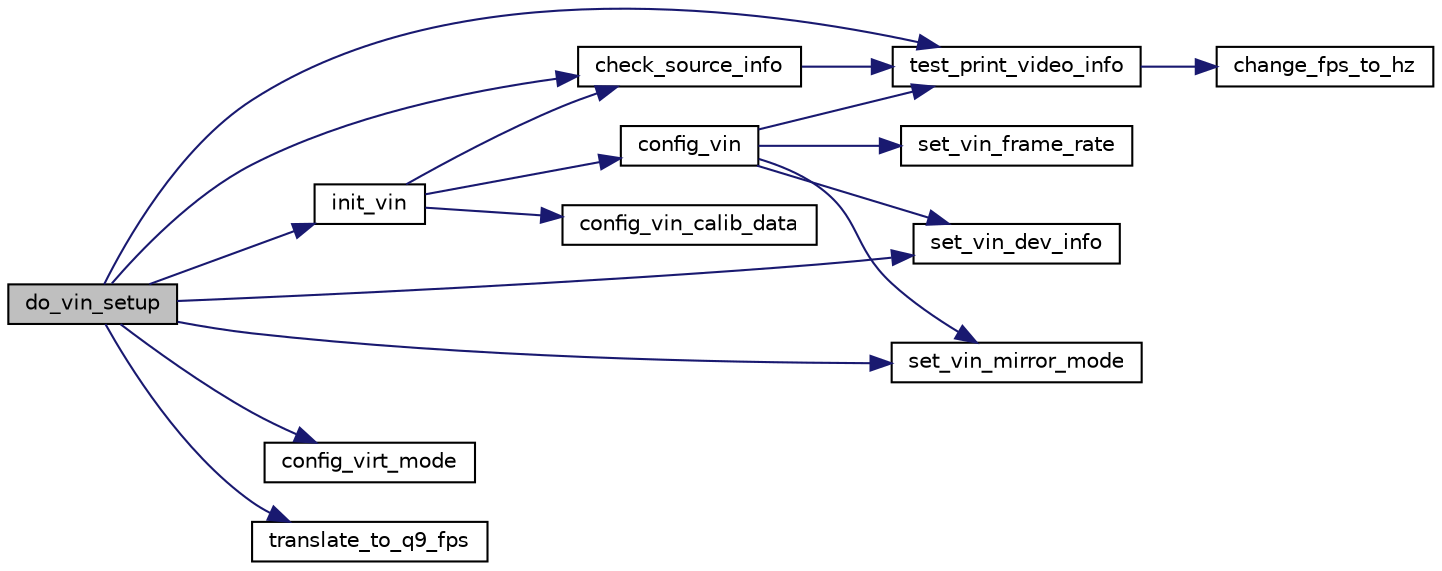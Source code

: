 digraph "do_vin_setup"
{
 // INTERACTIVE_SVG=YES
 // LATEX_PDF_SIZE
  bgcolor="transparent";
  edge [fontname="Helvetica",fontsize="10",labelfontname="Helvetica",labelfontsize="10"];
  node [fontname="Helvetica",fontsize="10",shape=record];
  rankdir="LR";
  Node1 [label="do_vin_setup",height=0.2,width=0.4,color="black", fillcolor="grey75", style="filled", fontcolor="black",tooltip=" "];
  Node1 -> Node2 [color="midnightblue",fontsize="10",style="solid",fontname="Helvetica"];
  Node2 [label="check_source_info",height=0.2,width=0.4,color="black",URL="$d4/daa/vin__init_8c.html#a74f50c133d1a3b813f8108315733790d",tooltip=" "];
  Node2 -> Node3 [color="midnightblue",fontsize="10",style="solid",fontname="Helvetica"];
  Node3 [label="test_print_video_info",height=0.2,width=0.4,color="black",URL="$d4/daa/vin__init_8c.html#a02f460511009d5f670730db8dfd585f7",tooltip=" "];
  Node3 -> Node4 [color="midnightblue",fontsize="10",style="solid",fontname="Helvetica"];
  Node4 [label="change_fps_to_hz",height=0.2,width=0.4,color="black",URL="$d4/daa/vin__init_8c.html#a682a6cf83fa03f28d5d665ce254f4a50",tooltip=" "];
  Node1 -> Node5 [color="midnightblue",fontsize="10",style="solid",fontname="Helvetica"];
  Node5 [label="config_virt_mode",height=0.2,width=0.4,color="black",URL="$d4/daa/vin__init_8c.html#aaf2db507e2cae38e369a682dc1b07205",tooltip=" "];
  Node1 -> Node6 [color="midnightblue",fontsize="10",style="solid",fontname="Helvetica"];
  Node6 [label="init_vin",height=0.2,width=0.4,color="black",URL="$d4/daa/vin__init_8c.html#a919b1d8600db83ad0b0cecba9ba694e6",tooltip=" "];
  Node6 -> Node2 [color="midnightblue",fontsize="10",style="solid",fontname="Helvetica"];
  Node6 -> Node7 [color="midnightblue",fontsize="10",style="solid",fontname="Helvetica"];
  Node7 [label="config_vin",height=0.2,width=0.4,color="black",URL="$d4/daa/vin__init_8c.html#aa59d1aba234e8a6d54c1896c62794b7f",tooltip=" "];
  Node7 -> Node8 [color="midnightblue",fontsize="10",style="solid",fontname="Helvetica"];
  Node8 [label="set_vin_dev_info",height=0.2,width=0.4,color="black",URL="$d4/daa/vin__init_8c.html#a5f1e74be3c1434ec49bfa23eba07ca30",tooltip=" "];
  Node7 -> Node9 [color="midnightblue",fontsize="10",style="solid",fontname="Helvetica"];
  Node9 [label="set_vin_frame_rate",height=0.2,width=0.4,color="black",URL="$d4/daa/vin__init_8c.html#a4a489b83ce8927f206a3d10925e547df",tooltip=" "];
  Node7 -> Node10 [color="midnightblue",fontsize="10",style="solid",fontname="Helvetica"];
  Node10 [label="set_vin_mirror_mode",height=0.2,width=0.4,color="black",URL="$d4/daa/vin__init_8c.html#a9287a612a332536481b2b5d5a551aedd",tooltip=" "];
  Node7 -> Node3 [color="midnightblue",fontsize="10",style="solid",fontname="Helvetica"];
  Node6 -> Node11 [color="midnightblue",fontsize="10",style="solid",fontname="Helvetica"];
  Node11 [label="config_vin_calib_data",height=0.2,width=0.4,color="black",URL="$d4/daa/vin__init_8c.html#ad680a2056829b349a81b7ff7b54a3451",tooltip=" "];
  Node1 -> Node8 [color="midnightblue",fontsize="10",style="solid",fontname="Helvetica"];
  Node1 -> Node10 [color="midnightblue",fontsize="10",style="solid",fontname="Helvetica"];
  Node1 -> Node3 [color="midnightblue",fontsize="10",style="solid",fontname="Helvetica"];
  Node1 -> Node12 [color="midnightblue",fontsize="10",style="solid",fontname="Helvetica"];
  Node12 [label="translate_to_q9_fps",height=0.2,width=0.4,color="black",URL="$d8/df2/resource__cfg_8c.html#a466570e1831e70a4b701bf38b7d08868",tooltip=" "];
}
